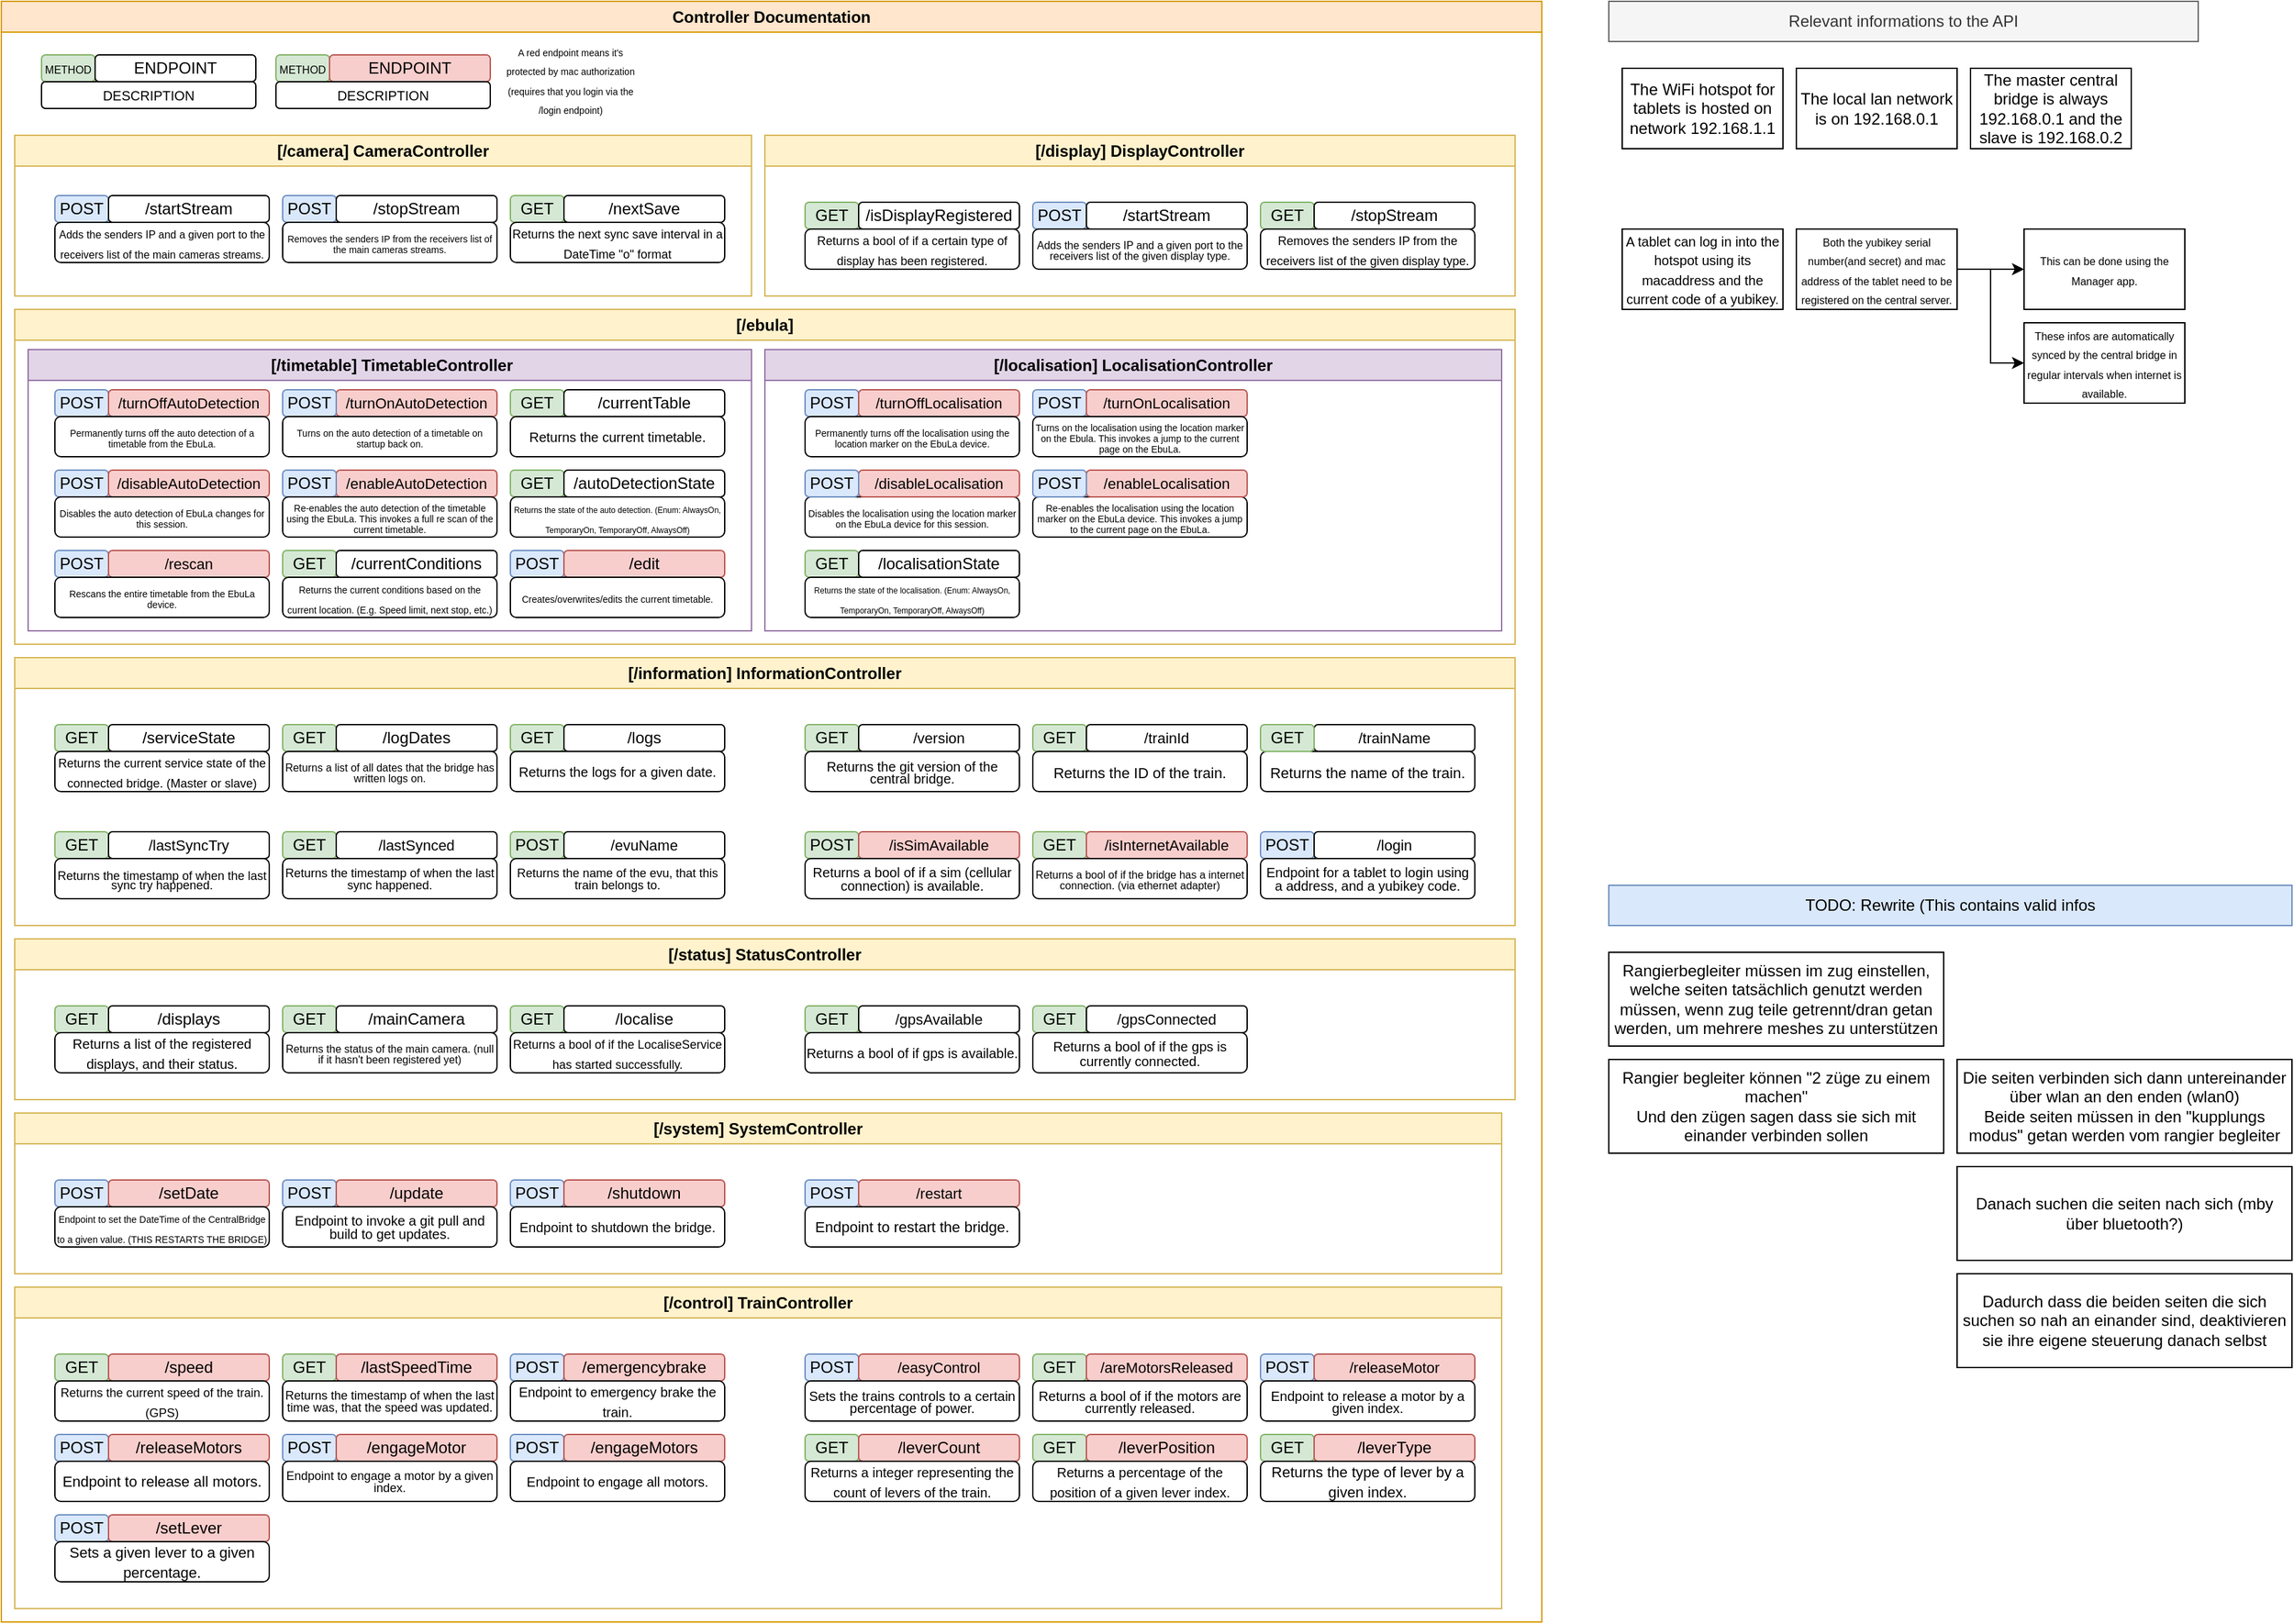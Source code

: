 <mxfile version="26.2.2">
  <diagram name="Page-1" id="dq8juwHjYBTWb1SoAbBf">
    <mxGraphModel dx="2070" dy="2138" grid="1" gridSize="10" guides="1" tooltips="1" connect="1" arrows="1" fold="1" page="1" pageScale="1" pageWidth="1920" pageHeight="1200" math="0" shadow="0">
      <root>
        <mxCell id="0" />
        <mxCell id="1" parent="0" />
        <mxCell id="RrzdnQDn-9nG9QoV303n-27" value="Rangierbegleiter müssen im zug einstellen, welche seiten tatsächlich genutzt werden müssen, wenn zug teile getrennt/dran getan werden, um mehrere meshes zu unterstützen" style="rounded=0;whiteSpace=wrap;html=1;" parent="1" vertex="1">
          <mxGeometry x="1240" y="740" width="250" height="70" as="geometry" />
        </mxCell>
        <mxCell id="RrzdnQDn-9nG9QoV303n-28" value="Rangier begleiter können &quot;2 züge zu einem machen&quot;&lt;div&gt;Und den zügen sagen dass sie sich mit einander verbinden sollen&lt;/div&gt;" style="rounded=0;whiteSpace=wrap;html=1;" parent="1" vertex="1">
          <mxGeometry x="1240" y="820" width="250" height="70" as="geometry" />
        </mxCell>
        <mxCell id="RrzdnQDn-9nG9QoV303n-29" value="Die seiten verbinden sich dann untereinander über wlan an den enden (wlan0)&lt;br&gt;Beide seiten müssen in den &quot;kupplungs modus&quot; getan werden vom rangier begleiter" style="rounded=0;whiteSpace=wrap;html=1;" parent="1" vertex="1">
          <mxGeometry x="1500" y="820" width="250" height="70" as="geometry" />
        </mxCell>
        <mxCell id="fbIB9J7qFFFKaNbtSgQg-2" value="Danach suchen die seiten nach sich (mby über bluetooth?)" style="rounded=0;whiteSpace=wrap;html=1;" parent="1" vertex="1">
          <mxGeometry x="1500" y="900" width="250" height="70" as="geometry" />
        </mxCell>
        <mxCell id="fbIB9J7qFFFKaNbtSgQg-3" value="Dadurch dass die beiden seiten die sich suchen so nah an einander sind, deaktivieren sie ihre eigene steuerung danach selbst" style="rounded=0;whiteSpace=wrap;html=1;" parent="1" vertex="1">
          <mxGeometry x="1500" y="980" width="250" height="70" as="geometry" />
        </mxCell>
        <mxCell id="YDuEinJ2u5WotXFXWLW8-75" value="Controller Documentation" style="swimlane;whiteSpace=wrap;html=1;fillColor=#ffe6cc;strokeColor=#d79b00;" parent="1" vertex="1">
          <mxGeometry x="40" y="30" width="1150" height="1210" as="geometry" />
        </mxCell>
        <mxCell id="RWCcXeoH5vesJ5peBKe--1" value="[/ebula]" style="swimlane;whiteSpace=wrap;html=1;fillColor=#fff2cc;strokeColor=#d6b656;" parent="YDuEinJ2u5WotXFXWLW8-75" vertex="1">
          <mxGeometry x="10" y="230" width="1120" height="250" as="geometry" />
        </mxCell>
        <mxCell id="Ne8ycDVbChtWaP-0-2xK-1" value="&amp;nbsp;[/timetable] TimetableController" style="swimlane;whiteSpace=wrap;html=1;fillColor=#e1d5e7;strokeColor=#9673a6;" vertex="1" parent="RWCcXeoH5vesJ5peBKe--1">
          <mxGeometry x="10" y="30" width="540" height="210" as="geometry" />
        </mxCell>
        <mxCell id="RWCcXeoH5vesJ5peBKe--43" value="&lt;font style=&quot;font-size: 11px;&quot;&gt;/turnOnAutoDetection&lt;/font&gt;" style="rounded=1;whiteSpace=wrap;html=1;fillColor=#f8cecc;strokeColor=#b85450;" parent="Ne8ycDVbChtWaP-0-2xK-1" vertex="1">
          <mxGeometry x="230" y="30" width="120" height="20" as="geometry" />
        </mxCell>
        <mxCell id="RWCcXeoH5vesJ5peBKe--42" value="POST" style="rounded=1;whiteSpace=wrap;html=1;fillColor=#dae8fc;strokeColor=#6c8ebf;" parent="Ne8ycDVbChtWaP-0-2xK-1" vertex="1">
          <mxGeometry x="190" y="30" width="40" height="20" as="geometry" />
        </mxCell>
        <mxCell id="RWCcXeoH5vesJ5peBKe--44" value="&lt;div style=&quot;line-height: 50%;&quot;&gt;&lt;p&gt;&lt;span style=&quot;font-size: 7px;&quot;&gt;Turns on the auto detection of a timetable on startup back on.&lt;/span&gt;&lt;/p&gt;&lt;/div&gt;" style="rounded=1;whiteSpace=wrap;html=1;" parent="Ne8ycDVbChtWaP-0-2xK-1" vertex="1">
          <mxGeometry x="190" y="50" width="160" height="30" as="geometry" />
        </mxCell>
        <mxCell id="RWCcXeoH5vesJ5peBKe--21" value="POST" style="rounded=1;whiteSpace=wrap;html=1;fillColor=#dae8fc;strokeColor=#6c8ebf;" parent="Ne8ycDVbChtWaP-0-2xK-1" vertex="1">
          <mxGeometry x="20" y="90" width="40" height="20" as="geometry" />
        </mxCell>
        <mxCell id="RWCcXeoH5vesJ5peBKe--22" value="&lt;font style=&quot;font-size: 11px;&quot;&gt;/disableAutoDetection&lt;/font&gt;" style="rounded=1;whiteSpace=wrap;html=1;fillColor=#f8cecc;strokeColor=#b85450;" parent="Ne8ycDVbChtWaP-0-2xK-1" vertex="1">
          <mxGeometry x="60" y="90" width="120" height="20" as="geometry" />
        </mxCell>
        <mxCell id="RWCcXeoH5vesJ5peBKe--23" value="&lt;div style=&quot;line-height: 50%;&quot;&gt;&lt;p&gt;&lt;span style=&quot;font-size: 7px;&quot;&gt;Disables the auto detection of EbuLa changes for this session.&lt;/span&gt;&lt;/p&gt;&lt;/div&gt;" style="rounded=1;whiteSpace=wrap;html=1;" parent="Ne8ycDVbChtWaP-0-2xK-1" vertex="1">
          <mxGeometry x="20" y="110" width="160" height="30" as="geometry" />
        </mxCell>
        <mxCell id="RWCcXeoH5vesJ5peBKe--39" value="POST" style="rounded=1;whiteSpace=wrap;html=1;fillColor=#dae8fc;strokeColor=#6c8ebf;" parent="Ne8ycDVbChtWaP-0-2xK-1" vertex="1">
          <mxGeometry x="20" y="150" width="40" height="20" as="geometry" />
        </mxCell>
        <mxCell id="RWCcXeoH5vesJ5peBKe--40" value="&lt;font style=&quot;font-size: 11px;&quot;&gt;/rescan&lt;/font&gt;" style="rounded=1;whiteSpace=wrap;html=1;fillColor=#f8cecc;strokeColor=#b85450;" parent="Ne8ycDVbChtWaP-0-2xK-1" vertex="1">
          <mxGeometry x="60" y="150" width="120" height="20" as="geometry" />
        </mxCell>
        <mxCell id="RWCcXeoH5vesJ5peBKe--41" value="&lt;div style=&quot;line-height: 50%;&quot;&gt;&lt;p&gt;&lt;span style=&quot;font-size: 7px;&quot;&gt;Rescans the entire timetable from the EbuLa device.&lt;/span&gt;&lt;/p&gt;&lt;/div&gt;" style="rounded=1;whiteSpace=wrap;html=1;" parent="Ne8ycDVbChtWaP-0-2xK-1" vertex="1">
          <mxGeometry x="20" y="170" width="160" height="30" as="geometry" />
        </mxCell>
        <mxCell id="RWCcXeoH5vesJ5peBKe--18" value="GET" style="rounded=1;whiteSpace=wrap;html=1;fillColor=#d5e8d4;strokeColor=#82b366;" parent="Ne8ycDVbChtWaP-0-2xK-1" vertex="1">
          <mxGeometry x="190" y="150" width="40" height="20" as="geometry" />
        </mxCell>
        <mxCell id="RWCcXeoH5vesJ5peBKe--19" value="/currentConditions" style="rounded=1;whiteSpace=wrap;html=1;" parent="Ne8ycDVbChtWaP-0-2xK-1" vertex="1">
          <mxGeometry x="230" y="150" width="120" height="20" as="geometry" />
        </mxCell>
        <mxCell id="RWCcXeoH5vesJ5peBKe--20" value="&lt;font style=&quot;line-height: 70%; font-size: 7px;&quot;&gt;Returns the current conditions based on the current location. (E.g. Speed limit, next stop, etc.)&lt;/font&gt;" style="rounded=1;whiteSpace=wrap;html=1;" parent="Ne8ycDVbChtWaP-0-2xK-1" vertex="1">
          <mxGeometry x="190" y="170" width="160" height="30" as="geometry" />
        </mxCell>
        <mxCell id="RWCcXeoH5vesJ5peBKe--34" value="&lt;font style=&quot;font-size: 11px;&quot;&gt;/enableAutoDetection&lt;/font&gt;" style="rounded=1;whiteSpace=wrap;html=1;fillColor=#f8cecc;strokeColor=#b85450;" parent="Ne8ycDVbChtWaP-0-2xK-1" vertex="1">
          <mxGeometry x="230" y="90" width="120" height="20" as="geometry" />
        </mxCell>
        <mxCell id="RWCcXeoH5vesJ5peBKe--33" value="POST" style="rounded=1;whiteSpace=wrap;html=1;fillColor=#dae8fc;strokeColor=#6c8ebf;" parent="Ne8ycDVbChtWaP-0-2xK-1" vertex="1">
          <mxGeometry x="190" y="90" width="40" height="20" as="geometry" />
        </mxCell>
        <mxCell id="RWCcXeoH5vesJ5peBKe--35" value="&lt;div style=&quot;line-height: 50%;&quot;&gt;&lt;p&gt;&lt;span style=&quot;font-size: 7px;&quot;&gt;Re-enables the auto detection of the timetable using the EbuLa. This invokes a full re scan of the current timetable.&lt;/span&gt;&lt;/p&gt;&lt;/div&gt;" style="rounded=1;whiteSpace=wrap;html=1;" parent="Ne8ycDVbChtWaP-0-2xK-1" vertex="1">
          <mxGeometry x="190" y="110" width="160" height="30" as="geometry" />
        </mxCell>
        <mxCell id="RWCcXeoH5vesJ5peBKe--15" value="POST" style="rounded=1;whiteSpace=wrap;html=1;fillColor=#dae8fc;strokeColor=#6c8ebf;" parent="Ne8ycDVbChtWaP-0-2xK-1" vertex="1">
          <mxGeometry x="360" y="150" width="40" height="20" as="geometry" />
        </mxCell>
        <mxCell id="RWCcXeoH5vesJ5peBKe--16" value="/edit" style="rounded=1;whiteSpace=wrap;html=1;fillColor=#f8cecc;strokeColor=#b85450;" parent="Ne8ycDVbChtWaP-0-2xK-1" vertex="1">
          <mxGeometry x="400" y="150" width="120" height="20" as="geometry" />
        </mxCell>
        <mxCell id="RWCcXeoH5vesJ5peBKe--17" value="&lt;div style=&quot;line-height: 50%;&quot;&gt;&lt;p&gt;&lt;font style=&quot;font-size: 7px;&quot;&gt;&lt;font style=&quot;&quot;&gt;Creates/overwrites/edits the&amp;nbsp;&lt;/font&gt;&lt;span style=&quot;background-color: transparent; color: light-dark(rgb(0, 0, 0), rgb(255, 255, 255));&quot;&gt;current timetable.&lt;/span&gt;&lt;/font&gt;&lt;/p&gt;&lt;/div&gt;" style="rounded=1;whiteSpace=wrap;html=1;" parent="Ne8ycDVbChtWaP-0-2xK-1" vertex="1">
          <mxGeometry x="360" y="170" width="160" height="30" as="geometry" />
        </mxCell>
        <mxCell id="RWCcXeoH5vesJ5peBKe--27" value="POST" style="rounded=1;whiteSpace=wrap;html=1;fillColor=#dae8fc;strokeColor=#6c8ebf;" parent="Ne8ycDVbChtWaP-0-2xK-1" vertex="1">
          <mxGeometry x="20" y="30" width="40" height="20" as="geometry" />
        </mxCell>
        <mxCell id="RWCcXeoH5vesJ5peBKe--28" value="&lt;font style=&quot;font-size: 11px;&quot;&gt;/turnOffAutoDetection&lt;/font&gt;" style="rounded=1;whiteSpace=wrap;html=1;fillColor=#f8cecc;strokeColor=#b85450;" parent="Ne8ycDVbChtWaP-0-2xK-1" vertex="1">
          <mxGeometry x="60" y="30" width="120" height="20" as="geometry" />
        </mxCell>
        <mxCell id="RWCcXeoH5vesJ5peBKe--29" value="&lt;div style=&quot;line-height: 50%;&quot;&gt;&lt;p&gt;&lt;span style=&quot;font-size: 7px;&quot;&gt;Permanently turns off the auto detection of a timetable from the EbuLa.&lt;/span&gt;&lt;/p&gt;&lt;/div&gt;" style="rounded=1;whiteSpace=wrap;html=1;" parent="Ne8ycDVbChtWaP-0-2xK-1" vertex="1">
          <mxGeometry x="20" y="50" width="160" height="30" as="geometry" />
        </mxCell>
        <mxCell id="9KYoRv8-Hd3a2lFf2xgW-4" value="GET" style="rounded=1;whiteSpace=wrap;html=1;fillColor=#d5e8d4;strokeColor=#82b366;" parent="Ne8ycDVbChtWaP-0-2xK-1" vertex="1">
          <mxGeometry x="360" y="90" width="40" height="20" as="geometry" />
        </mxCell>
        <mxCell id="9KYoRv8-Hd3a2lFf2xgW-5" value="/autoDetectionState" style="rounded=1;whiteSpace=wrap;html=1;" parent="Ne8ycDVbChtWaP-0-2xK-1" vertex="1">
          <mxGeometry x="400" y="90" width="120" height="20" as="geometry" />
        </mxCell>
        <mxCell id="9KYoRv8-Hd3a2lFf2xgW-6" value="&lt;font style=&quot;font-size: 6px; line-height: 0%;&quot;&gt;Returns the state of the auto detection. (Enum: AlwaysOn, TemporaryOn, TemporaryOff, AlwaysOff)&lt;/font&gt;" style="rounded=1;whiteSpace=wrap;html=1;" parent="Ne8ycDVbChtWaP-0-2xK-1" vertex="1">
          <mxGeometry x="360" y="110" width="160" height="30" as="geometry" />
        </mxCell>
        <mxCell id="RWCcXeoH5vesJ5peBKe--8" value="GET" style="rounded=1;whiteSpace=wrap;html=1;fillColor=#d5e8d4;strokeColor=#82b366;" parent="Ne8ycDVbChtWaP-0-2xK-1" vertex="1">
          <mxGeometry x="360" y="30" width="40" height="20" as="geometry" />
        </mxCell>
        <mxCell id="RWCcXeoH5vesJ5peBKe--10" value="/currentTable" style="rounded=1;whiteSpace=wrap;html=1;" parent="Ne8ycDVbChtWaP-0-2xK-1" vertex="1">
          <mxGeometry x="400" y="30" width="120" height="20" as="geometry" />
        </mxCell>
        <mxCell id="RWCcXeoH5vesJ5peBKe--11" value="&lt;font style=&quot;font-size: 10px;&quot;&gt;Returns the current timetable.&lt;/font&gt;" style="rounded=1;whiteSpace=wrap;html=1;" parent="Ne8ycDVbChtWaP-0-2xK-1" vertex="1">
          <mxGeometry x="360" y="50" width="160" height="30" as="geometry" />
        </mxCell>
        <mxCell id="Ne8ycDVbChtWaP-0-2xK-3" value="[/localisation] LocalisationController" style="swimlane;whiteSpace=wrap;html=1;fillColor=#e1d5e7;strokeColor=#9673a6;" vertex="1" parent="RWCcXeoH5vesJ5peBKe--1">
          <mxGeometry x="560" y="30" width="550" height="210" as="geometry" />
        </mxCell>
        <mxCell id="RWCcXeoH5vesJ5peBKe--38" value="&lt;div style=&quot;line-height: 50%;&quot;&gt;&lt;p&gt;&lt;span style=&quot;font-size: 7px;&quot;&gt;Re-enables the localisation using the location marker on the EbuLa device. This invokes a jump to the current page on the EbuLa.&lt;/span&gt;&lt;/p&gt;&lt;/div&gt;" style="rounded=1;whiteSpace=wrap;html=1;" parent="Ne8ycDVbChtWaP-0-2xK-3" vertex="1">
          <mxGeometry x="200" y="110" width="160" height="30" as="geometry" />
        </mxCell>
        <mxCell id="RWCcXeoH5vesJ5peBKe--37" value="&lt;font style=&quot;font-size: 11px;&quot;&gt;/enableLocalisation&lt;/font&gt;" style="rounded=1;whiteSpace=wrap;html=1;fillColor=#f8cecc;strokeColor=#b85450;" parent="Ne8ycDVbChtWaP-0-2xK-3" vertex="1">
          <mxGeometry x="240" y="90" width="120" height="20" as="geometry" />
        </mxCell>
        <mxCell id="RWCcXeoH5vesJ5peBKe--36" value="POST" style="rounded=1;whiteSpace=wrap;html=1;fillColor=#dae8fc;strokeColor=#6c8ebf;" parent="Ne8ycDVbChtWaP-0-2xK-3" vertex="1">
          <mxGeometry x="200" y="90" width="40" height="20" as="geometry" />
        </mxCell>
        <mxCell id="RWCcXeoH5vesJ5peBKe--30" value="POST" style="rounded=1;whiteSpace=wrap;html=1;fillColor=#dae8fc;strokeColor=#6c8ebf;" parent="Ne8ycDVbChtWaP-0-2xK-3" vertex="1">
          <mxGeometry x="30" y="30" width="40" height="20" as="geometry" />
        </mxCell>
        <mxCell id="RWCcXeoH5vesJ5peBKe--31" value="&lt;font style=&quot;font-size: 11px;&quot;&gt;/turnOffLocalisation&lt;/font&gt;" style="rounded=1;whiteSpace=wrap;html=1;fillColor=#f8cecc;strokeColor=#b85450;" parent="Ne8ycDVbChtWaP-0-2xK-3" vertex="1">
          <mxGeometry x="70" y="30" width="120" height="20" as="geometry" />
        </mxCell>
        <mxCell id="RWCcXeoH5vesJ5peBKe--32" value="&lt;div style=&quot;line-height: 50%;&quot;&gt;&lt;p&gt;&lt;span style=&quot;font-size: 7px;&quot;&gt;Permanently turns off the localisation using the location marker on the EbuLa device.&lt;/span&gt;&lt;/p&gt;&lt;/div&gt;" style="rounded=1;whiteSpace=wrap;html=1;" parent="Ne8ycDVbChtWaP-0-2xK-3" vertex="1">
          <mxGeometry x="30" y="50" width="160" height="30" as="geometry" />
        </mxCell>
        <mxCell id="RWCcXeoH5vesJ5peBKe--45" value="POST" style="rounded=1;whiteSpace=wrap;html=1;fillColor=#dae8fc;strokeColor=#6c8ebf;" parent="Ne8ycDVbChtWaP-0-2xK-3" vertex="1">
          <mxGeometry x="200" y="30" width="40" height="20" as="geometry" />
        </mxCell>
        <mxCell id="RWCcXeoH5vesJ5peBKe--46" value="&lt;font style=&quot;font-size: 11px;&quot;&gt;/turnOnLocalisation&lt;/font&gt;" style="rounded=1;whiteSpace=wrap;html=1;fillColor=#f8cecc;strokeColor=#b85450;" parent="Ne8ycDVbChtWaP-0-2xK-3" vertex="1">
          <mxGeometry x="240" y="30" width="120" height="20" as="geometry" />
        </mxCell>
        <mxCell id="RWCcXeoH5vesJ5peBKe--47" value="&lt;div style=&quot;line-height: 50%;&quot;&gt;&lt;p&gt;&lt;span style=&quot;font-size: 7px;&quot;&gt;Turns on the localisation using the location marker on the Ebula. This invokes a jump to the current page on the EbuLa.&lt;/span&gt;&lt;/p&gt;&lt;/div&gt;" style="rounded=1;whiteSpace=wrap;html=1;" parent="Ne8ycDVbChtWaP-0-2xK-3" vertex="1">
          <mxGeometry x="200" y="50" width="160" height="30" as="geometry" />
        </mxCell>
        <mxCell id="RWCcXeoH5vesJ5peBKe--26" value="&lt;div style=&quot;line-height: 50%;&quot;&gt;&lt;p&gt;&lt;span style=&quot;font-size: 7px;&quot;&gt;Disables the localisation using the location marker on the EbuLa device for this session.&lt;/span&gt;&lt;/p&gt;&lt;/div&gt;" style="rounded=1;whiteSpace=wrap;html=1;" parent="Ne8ycDVbChtWaP-0-2xK-3" vertex="1">
          <mxGeometry x="30" y="110" width="160" height="30" as="geometry" />
        </mxCell>
        <mxCell id="RWCcXeoH5vesJ5peBKe--25" value="&lt;font style=&quot;font-size: 11px;&quot;&gt;/disableLocalisation&lt;/font&gt;" style="rounded=1;whiteSpace=wrap;html=1;fillColor=#f8cecc;strokeColor=#b85450;" parent="Ne8ycDVbChtWaP-0-2xK-3" vertex="1">
          <mxGeometry x="70" y="90" width="120" height="20" as="geometry" />
        </mxCell>
        <mxCell id="RWCcXeoH5vesJ5peBKe--24" value="POST" style="rounded=1;whiteSpace=wrap;html=1;fillColor=#dae8fc;strokeColor=#6c8ebf;" parent="Ne8ycDVbChtWaP-0-2xK-3" vertex="1">
          <mxGeometry x="30" y="90" width="40" height="20" as="geometry" />
        </mxCell>
        <mxCell id="9KYoRv8-Hd3a2lFf2xgW-1" value="GET" style="rounded=1;whiteSpace=wrap;html=1;fillColor=#d5e8d4;strokeColor=#82b366;" parent="Ne8ycDVbChtWaP-0-2xK-3" vertex="1">
          <mxGeometry x="30" y="150" width="40" height="20" as="geometry" />
        </mxCell>
        <mxCell id="9KYoRv8-Hd3a2lFf2xgW-2" value="/localisationState" style="rounded=1;whiteSpace=wrap;html=1;" parent="Ne8ycDVbChtWaP-0-2xK-3" vertex="1">
          <mxGeometry x="70" y="150" width="120" height="20" as="geometry" />
        </mxCell>
        <mxCell id="9KYoRv8-Hd3a2lFf2xgW-3" value="&lt;font style=&quot;font-size: 6px; line-height: 0%;&quot;&gt;Returns the state of the localisation. (Enum: AlwaysOn, TemporaryOn, TemporaryOff, AlwaysOff)&lt;/font&gt;" style="rounded=1;whiteSpace=wrap;html=1;" parent="Ne8ycDVbChtWaP-0-2xK-3" vertex="1">
          <mxGeometry x="30" y="170" width="160" height="30" as="geometry" />
        </mxCell>
        <mxCell id="RWCcXeoH5vesJ5peBKe--12" value="&lt;font style=&quot;font-size: 8px;&quot;&gt;METHOD&lt;/font&gt;" style="rounded=1;whiteSpace=wrap;html=1;fillColor=#d5e8d4;strokeColor=#82b366;" parent="YDuEinJ2u5WotXFXWLW8-75" vertex="1">
          <mxGeometry x="30" y="40" width="40" height="20" as="geometry" />
        </mxCell>
        <mxCell id="RWCcXeoH5vesJ5peBKe--13" value="ENDPOINT" style="rounded=1;whiteSpace=wrap;html=1;" parent="YDuEinJ2u5WotXFXWLW8-75" vertex="1">
          <mxGeometry x="70" y="40" width="120" height="20" as="geometry" />
        </mxCell>
        <mxCell id="RWCcXeoH5vesJ5peBKe--14" value="&lt;font style=&quot;font-size: 10px;&quot;&gt;DESCRIPTION&lt;/font&gt;" style="rounded=1;whiteSpace=wrap;html=1;" parent="YDuEinJ2u5WotXFXWLW8-75" vertex="1">
          <mxGeometry x="30" y="60" width="160" height="20" as="geometry" />
        </mxCell>
        <mxCell id="YDuEinJ2u5WotXFXWLW8-1" value="[/camera] CameraController" style="swimlane;whiteSpace=wrap;html=1;fillColor=#fff2cc;strokeColor=#d6b656;" parent="YDuEinJ2u5WotXFXWLW8-75" vertex="1">
          <mxGeometry x="10" y="100" width="550" height="120" as="geometry" />
        </mxCell>
        <mxCell id="YDuEinJ2u5WotXFXWLW8-2" value="POST" style="rounded=1;whiteSpace=wrap;html=1;fillColor=#dae8fc;strokeColor=#6c8ebf;" parent="YDuEinJ2u5WotXFXWLW8-1" vertex="1">
          <mxGeometry x="30" y="45" width="40" height="20" as="geometry" />
        </mxCell>
        <mxCell id="YDuEinJ2u5WotXFXWLW8-3" value="/startStream" style="rounded=1;whiteSpace=wrap;html=1;" parent="YDuEinJ2u5WotXFXWLW8-1" vertex="1">
          <mxGeometry x="70" y="45" width="120" height="20" as="geometry" />
        </mxCell>
        <mxCell id="YDuEinJ2u5WotXFXWLW8-4" value="&lt;font style=&quot;line-height: 70%; font-size: 8px;&quot;&gt;Adds the senders IP and a given port to the receivers list of the main cameras streams.&lt;/font&gt;" style="rounded=1;whiteSpace=wrap;html=1;" parent="YDuEinJ2u5WotXFXWLW8-1" vertex="1">
          <mxGeometry x="30" y="65" width="160" height="30" as="geometry" />
        </mxCell>
        <mxCell id="YDuEinJ2u5WotXFXWLW8-5" value="POST" style="rounded=1;whiteSpace=wrap;html=1;fillColor=#dae8fc;strokeColor=#6c8ebf;" parent="YDuEinJ2u5WotXFXWLW8-1" vertex="1">
          <mxGeometry x="200" y="45" width="40" height="20" as="geometry" />
        </mxCell>
        <mxCell id="YDuEinJ2u5WotXFXWLW8-6" value="/stopStream" style="rounded=1;whiteSpace=wrap;html=1;" parent="YDuEinJ2u5WotXFXWLW8-1" vertex="1">
          <mxGeometry x="240" y="45" width="120" height="20" as="geometry" />
        </mxCell>
        <mxCell id="YDuEinJ2u5WotXFXWLW8-7" value="&lt;div style=&quot;line-height: 50%;&quot;&gt;&lt;p&gt;&lt;span style=&quot;font-size: 7px;&quot;&gt;Removes the senders IP from the receivers list of the main cameras streams.&lt;/span&gt;&lt;/p&gt;&lt;/div&gt;" style="rounded=1;whiteSpace=wrap;html=1;" parent="YDuEinJ2u5WotXFXWLW8-1" vertex="1">
          <mxGeometry x="200" y="65" width="160" height="30" as="geometry" />
        </mxCell>
        <mxCell id="YDuEinJ2u5WotXFXWLW8-8" value="GET" style="rounded=1;whiteSpace=wrap;html=1;fillColor=#d5e8d4;strokeColor=#82b366;" parent="YDuEinJ2u5WotXFXWLW8-1" vertex="1">
          <mxGeometry x="370" y="45" width="40" height="20" as="geometry" />
        </mxCell>
        <mxCell id="YDuEinJ2u5WotXFXWLW8-9" value="/nextSave" style="rounded=1;whiteSpace=wrap;html=1;" parent="YDuEinJ2u5WotXFXWLW8-1" vertex="1">
          <mxGeometry x="410" y="45" width="120" height="20" as="geometry" />
        </mxCell>
        <mxCell id="YDuEinJ2u5WotXFXWLW8-10" value="&lt;font style=&quot;line-height: 70%; font-size: 9px;&quot;&gt;Returns the next sync save interval in a DateTime &quot;o&quot; format&lt;/font&gt;" style="rounded=1;whiteSpace=wrap;html=1;" parent="YDuEinJ2u5WotXFXWLW8-1" vertex="1">
          <mxGeometry x="370" y="65" width="160" height="30" as="geometry" />
        </mxCell>
        <mxCell id="YDuEinJ2u5WotXFXWLW8-38" value="[/display] DisplayController" style="swimlane;whiteSpace=wrap;html=1;fillColor=#fff2cc;strokeColor=#d6b656;" parent="YDuEinJ2u5WotXFXWLW8-75" vertex="1">
          <mxGeometry x="570" y="100" width="560" height="120" as="geometry" />
        </mxCell>
        <mxCell id="YDuEinJ2u5WotXFXWLW8-39" value="GET" style="rounded=1;whiteSpace=wrap;html=1;fillColor=#d5e8d4;strokeColor=#82b366;" parent="YDuEinJ2u5WotXFXWLW8-38" vertex="1">
          <mxGeometry x="30" y="50" width="40" height="20" as="geometry" />
        </mxCell>
        <mxCell id="YDuEinJ2u5WotXFXWLW8-40" value="/isDisplayRegistered" style="rounded=1;whiteSpace=wrap;html=1;" parent="YDuEinJ2u5WotXFXWLW8-38" vertex="1">
          <mxGeometry x="70" y="50" width="120" height="20" as="geometry" />
        </mxCell>
        <mxCell id="YDuEinJ2u5WotXFXWLW8-41" value="&lt;font style=&quot;font-size: 9px;&quot;&gt;Returns a bool of if a certain type of display has been registered.&lt;/font&gt;" style="rounded=1;whiteSpace=wrap;html=1;" parent="YDuEinJ2u5WotXFXWLW8-38" vertex="1">
          <mxGeometry x="30" y="70" width="160" height="30" as="geometry" />
        </mxCell>
        <mxCell id="YDuEinJ2u5WotXFXWLW8-42" value="POST" style="rounded=1;whiteSpace=wrap;html=1;fillColor=#dae8fc;strokeColor=#6c8ebf;" parent="YDuEinJ2u5WotXFXWLW8-38" vertex="1">
          <mxGeometry x="200" y="50" width="40" height="20" as="geometry" />
        </mxCell>
        <mxCell id="YDuEinJ2u5WotXFXWLW8-43" value="/startStream" style="rounded=1;whiteSpace=wrap;html=1;" parent="YDuEinJ2u5WotXFXWLW8-38" vertex="1">
          <mxGeometry x="240" y="50" width="120" height="20" as="geometry" />
        </mxCell>
        <mxCell id="YDuEinJ2u5WotXFXWLW8-44" value="&lt;div style=&quot;line-height: 50%;&quot;&gt;&lt;p&gt;&lt;font style=&quot;font-size: 8px;&quot;&gt;Adds the senders IP and a given port to the receivers list of the given display type.&lt;/font&gt;&lt;/p&gt;&lt;/div&gt;" style="rounded=1;whiteSpace=wrap;html=1;" parent="YDuEinJ2u5WotXFXWLW8-38" vertex="1">
          <mxGeometry x="200" y="70" width="160" height="30" as="geometry" />
        </mxCell>
        <mxCell id="YDuEinJ2u5WotXFXWLW8-45" value="GET" style="rounded=1;whiteSpace=wrap;html=1;fillColor=#d5e8d4;strokeColor=#82b366;" parent="YDuEinJ2u5WotXFXWLW8-38" vertex="1">
          <mxGeometry x="370" y="50" width="40" height="20" as="geometry" />
        </mxCell>
        <mxCell id="YDuEinJ2u5WotXFXWLW8-46" value="/stopStream" style="rounded=1;whiteSpace=wrap;html=1;" parent="YDuEinJ2u5WotXFXWLW8-38" vertex="1">
          <mxGeometry x="410" y="50" width="120" height="20" as="geometry" />
        </mxCell>
        <mxCell id="YDuEinJ2u5WotXFXWLW8-47" value="&lt;font style=&quot;line-height: 70%; font-size: 9px;&quot;&gt;Removes the senders IP from the receivers list of the given display type.&lt;/font&gt;" style="rounded=1;whiteSpace=wrap;html=1;" parent="YDuEinJ2u5WotXFXWLW8-38" vertex="1">
          <mxGeometry x="370" y="70" width="160" height="30" as="geometry" />
        </mxCell>
        <mxCell id="YDuEinJ2u5WotXFXWLW8-76" value="[/information] InformationController" style="swimlane;whiteSpace=wrap;html=1;fillColor=#fff2cc;strokeColor=#d6b656;" parent="YDuEinJ2u5WotXFXWLW8-75" vertex="1">
          <mxGeometry x="10" y="490" width="1120" height="200" as="geometry" />
        </mxCell>
        <mxCell id="YDuEinJ2u5WotXFXWLW8-77" value="GET" style="rounded=1;whiteSpace=wrap;html=1;fillColor=#d5e8d4;strokeColor=#82b366;" parent="YDuEinJ2u5WotXFXWLW8-76" vertex="1">
          <mxGeometry x="30" y="50" width="40" height="20" as="geometry" />
        </mxCell>
        <mxCell id="YDuEinJ2u5WotXFXWLW8-78" value="/serviceState" style="rounded=1;whiteSpace=wrap;html=1;" parent="YDuEinJ2u5WotXFXWLW8-76" vertex="1">
          <mxGeometry x="70" y="50" width="120" height="20" as="geometry" />
        </mxCell>
        <mxCell id="YDuEinJ2u5WotXFXWLW8-79" value="&lt;font style=&quot;font-size: 9px;&quot;&gt;Returns the current service state of the connected bridge. (Master or slave)&lt;/font&gt;" style="rounded=1;whiteSpace=wrap;html=1;" parent="YDuEinJ2u5WotXFXWLW8-76" vertex="1">
          <mxGeometry x="30" y="70" width="160" height="30" as="geometry" />
        </mxCell>
        <mxCell id="YDuEinJ2u5WotXFXWLW8-80" value="GET" style="rounded=1;whiteSpace=wrap;html=1;fillColor=#d5e8d4;strokeColor=#82b366;" parent="YDuEinJ2u5WotXFXWLW8-76" vertex="1">
          <mxGeometry x="200" y="50" width="40" height="20" as="geometry" />
        </mxCell>
        <mxCell id="YDuEinJ2u5WotXFXWLW8-81" value="/logDates" style="rounded=1;whiteSpace=wrap;html=1;" parent="YDuEinJ2u5WotXFXWLW8-76" vertex="1">
          <mxGeometry x="240" y="50" width="120" height="20" as="geometry" />
        </mxCell>
        <mxCell id="YDuEinJ2u5WotXFXWLW8-82" value="&lt;div style=&quot;line-height: 50%;&quot;&gt;&lt;p&gt;&lt;font style=&quot;font-size: 8px;&quot;&gt;Returns a list of all dates that the bridge has written logs on.&lt;/font&gt;&lt;/p&gt;&lt;/div&gt;" style="rounded=1;whiteSpace=wrap;html=1;" parent="YDuEinJ2u5WotXFXWLW8-76" vertex="1">
          <mxGeometry x="200" y="70" width="160" height="30" as="geometry" />
        </mxCell>
        <mxCell id="YDuEinJ2u5WotXFXWLW8-83" value="GET" style="rounded=1;whiteSpace=wrap;html=1;fillColor=#d5e8d4;strokeColor=#82b366;" parent="YDuEinJ2u5WotXFXWLW8-76" vertex="1">
          <mxGeometry x="370" y="50" width="40" height="20" as="geometry" />
        </mxCell>
        <mxCell id="YDuEinJ2u5WotXFXWLW8-84" value="/logs" style="rounded=1;whiteSpace=wrap;html=1;" parent="YDuEinJ2u5WotXFXWLW8-76" vertex="1">
          <mxGeometry x="410" y="50" width="120" height="20" as="geometry" />
        </mxCell>
        <mxCell id="YDuEinJ2u5WotXFXWLW8-85" value="&lt;font style=&quot;line-height: 70%; font-size: 10px;&quot;&gt;Returns the logs for a given date.&lt;/font&gt;" style="rounded=1;whiteSpace=wrap;html=1;" parent="YDuEinJ2u5WotXFXWLW8-76" vertex="1">
          <mxGeometry x="370" y="70" width="160" height="30" as="geometry" />
        </mxCell>
        <mxCell id="YDuEinJ2u5WotXFXWLW8-86" value="GET" style="rounded=1;whiteSpace=wrap;html=1;fillColor=#d5e8d4;strokeColor=#82b366;" parent="YDuEinJ2u5WotXFXWLW8-76" vertex="1">
          <mxGeometry x="760" y="50" width="40" height="20" as="geometry" />
        </mxCell>
        <mxCell id="YDuEinJ2u5WotXFXWLW8-87" value="&lt;font style=&quot;font-size: 11px;&quot;&gt;/trainId&lt;/font&gt;" style="rounded=1;whiteSpace=wrap;html=1;" parent="YDuEinJ2u5WotXFXWLW8-76" vertex="1">
          <mxGeometry x="800" y="50" width="120" height="20" as="geometry" />
        </mxCell>
        <mxCell id="YDuEinJ2u5WotXFXWLW8-88" value="&lt;div style=&quot;line-height: 50%;&quot;&gt;&lt;p&gt;&lt;font style=&quot;font-size: 11px;&quot;&gt;Returns the ID of the train.&lt;/font&gt;&lt;/p&gt;&lt;/div&gt;" style="rounded=1;whiteSpace=wrap;html=1;" parent="YDuEinJ2u5WotXFXWLW8-76" vertex="1">
          <mxGeometry x="760" y="70" width="160" height="30" as="geometry" />
        </mxCell>
        <mxCell id="YDuEinJ2u5WotXFXWLW8-89" value="&lt;div style=&quot;line-height: 50%;&quot;&gt;&lt;p&gt;&lt;font style=&quot;font-size: 11px;&quot;&gt;Returns the name of the train.&lt;/font&gt;&lt;/p&gt;&lt;/div&gt;" style="rounded=1;whiteSpace=wrap;html=1;" parent="YDuEinJ2u5WotXFXWLW8-76" vertex="1">
          <mxGeometry x="930" y="70" width="160" height="30" as="geometry" />
        </mxCell>
        <mxCell id="YDuEinJ2u5WotXFXWLW8-90" value="&lt;font style=&quot;font-size: 11px;&quot;&gt;/trainName&lt;/font&gt;" style="rounded=1;whiteSpace=wrap;html=1;" parent="YDuEinJ2u5WotXFXWLW8-76" vertex="1">
          <mxGeometry x="970" y="50" width="120" height="20" as="geometry" />
        </mxCell>
        <mxCell id="YDuEinJ2u5WotXFXWLW8-91" value="GET" style="rounded=1;whiteSpace=wrap;html=1;fillColor=#d5e8d4;strokeColor=#82b366;" parent="YDuEinJ2u5WotXFXWLW8-76" vertex="1">
          <mxGeometry x="930" y="50" width="40" height="20" as="geometry" />
        </mxCell>
        <mxCell id="YDuEinJ2u5WotXFXWLW8-92" value="GET" style="rounded=1;whiteSpace=wrap;html=1;fillColor=#d5e8d4;strokeColor=#82b366;" parent="YDuEinJ2u5WotXFXWLW8-76" vertex="1">
          <mxGeometry x="30" y="130" width="40" height="20" as="geometry" />
        </mxCell>
        <mxCell id="YDuEinJ2u5WotXFXWLW8-93" value="&lt;font style=&quot;font-size: 11px;&quot;&gt;/lastSyncTry&lt;/font&gt;" style="rounded=1;whiteSpace=wrap;html=1;" parent="YDuEinJ2u5WotXFXWLW8-76" vertex="1">
          <mxGeometry x="70" y="130" width="120" height="20" as="geometry" />
        </mxCell>
        <mxCell id="YDuEinJ2u5WotXFXWLW8-94" value="&lt;div style=&quot;line-height: 50%;&quot;&gt;&lt;p&gt;&lt;font style=&quot;font-size: 9px;&quot;&gt;Returns the timestamp of when the last sync try happened.&lt;/font&gt;&lt;/p&gt;&lt;/div&gt;" style="rounded=1;whiteSpace=wrap;html=1;" parent="YDuEinJ2u5WotXFXWLW8-76" vertex="1">
          <mxGeometry x="30" y="150" width="160" height="30" as="geometry" />
        </mxCell>
        <mxCell id="YDuEinJ2u5WotXFXWLW8-95" value="GET" style="rounded=1;whiteSpace=wrap;html=1;fillColor=#d5e8d4;strokeColor=#82b366;" parent="YDuEinJ2u5WotXFXWLW8-76" vertex="1">
          <mxGeometry x="200" y="130" width="40" height="20" as="geometry" />
        </mxCell>
        <mxCell id="YDuEinJ2u5WotXFXWLW8-96" value="&lt;font style=&quot;font-size: 11px;&quot;&gt;/lastSynced&lt;/font&gt;" style="rounded=1;whiteSpace=wrap;html=1;" parent="YDuEinJ2u5WotXFXWLW8-76" vertex="1">
          <mxGeometry x="240" y="130" width="120" height="20" as="geometry" />
        </mxCell>
        <mxCell id="YDuEinJ2u5WotXFXWLW8-97" value="&lt;div style=&quot;line-height: 50%;&quot;&gt;&lt;p&gt;&lt;font style=&quot;font-size: 9px; line-height: 100%;&quot;&gt;Returns the timestamp of when the last sync happened.&lt;/font&gt;&lt;/p&gt;&lt;/div&gt;" style="rounded=1;whiteSpace=wrap;html=1;" parent="YDuEinJ2u5WotXFXWLW8-76" vertex="1">
          <mxGeometry x="200" y="150" width="160" height="30" as="geometry" />
        </mxCell>
        <mxCell id="YDuEinJ2u5WotXFXWLW8-98" value="POST" style="rounded=1;whiteSpace=wrap;html=1;fillColor=#d5e8d4;strokeColor=#82b366;" parent="YDuEinJ2u5WotXFXWLW8-76" vertex="1">
          <mxGeometry x="370" y="130" width="40" height="20" as="geometry" />
        </mxCell>
        <mxCell id="YDuEinJ2u5WotXFXWLW8-99" value="&lt;font style=&quot;font-size: 11px;&quot;&gt;/evuName&lt;/font&gt;" style="rounded=1;whiteSpace=wrap;html=1;" parent="YDuEinJ2u5WotXFXWLW8-76" vertex="1">
          <mxGeometry x="410" y="130" width="120" height="20" as="geometry" />
        </mxCell>
        <mxCell id="YDuEinJ2u5WotXFXWLW8-100" value="&lt;div style=&quot;line-height: 50%;&quot;&gt;&lt;p&gt;&lt;font style=&quot;font-size: 9px; line-height: 90%;&quot;&gt;Returns the name of the evu, that this train belongs to.&lt;/font&gt;&lt;/p&gt;&lt;/div&gt;" style="rounded=1;whiteSpace=wrap;html=1;" parent="YDuEinJ2u5WotXFXWLW8-76" vertex="1">
          <mxGeometry x="370" y="150" width="160" height="30" as="geometry" />
        </mxCell>
        <mxCell id="YDuEinJ2u5WotXFXWLW8-101" value="POST" style="rounded=1;whiteSpace=wrap;html=1;fillColor=#d5e8d4;strokeColor=#82b366;" parent="YDuEinJ2u5WotXFXWLW8-76" vertex="1">
          <mxGeometry x="590" y="130" width="40" height="20" as="geometry" />
        </mxCell>
        <mxCell id="YDuEinJ2u5WotXFXWLW8-102" value="&lt;font style=&quot;font-size: 11px;&quot;&gt;/isSimAvailable&lt;/font&gt;" style="rounded=1;whiteSpace=wrap;html=1;fillColor=#f8cecc;strokeColor=#b85450;" parent="YDuEinJ2u5WotXFXWLW8-76" vertex="1">
          <mxGeometry x="630" y="130" width="120" height="20" as="geometry" />
        </mxCell>
        <mxCell id="YDuEinJ2u5WotXFXWLW8-103" value="&lt;div style=&quot;line-height: 50%;&quot;&gt;&lt;p&gt;&lt;font style=&quot;font-size: 10px; line-height: 100%;&quot;&gt;Returns a bool of if a sim (cellular connection) is available.&lt;/font&gt;&lt;/p&gt;&lt;/div&gt;" style="rounded=1;whiteSpace=wrap;html=1;" parent="YDuEinJ2u5WotXFXWLW8-76" vertex="1">
          <mxGeometry x="590" y="150" width="160" height="30" as="geometry" />
        </mxCell>
        <mxCell id="YDuEinJ2u5WotXFXWLW8-104" value="GET" style="rounded=1;whiteSpace=wrap;html=1;fillColor=#d5e8d4;strokeColor=#82b366;" parent="YDuEinJ2u5WotXFXWLW8-76" vertex="1">
          <mxGeometry x="590" y="50" width="40" height="20" as="geometry" />
        </mxCell>
        <mxCell id="YDuEinJ2u5WotXFXWLW8-105" value="&lt;span style=&quot;font-size: 11px;&quot;&gt;/version&lt;/span&gt;" style="rounded=1;whiteSpace=wrap;html=1;" parent="YDuEinJ2u5WotXFXWLW8-76" vertex="1">
          <mxGeometry x="630" y="50" width="120" height="20" as="geometry" />
        </mxCell>
        <mxCell id="YDuEinJ2u5WotXFXWLW8-106" value="&lt;div style=&quot;line-height: 50%;&quot;&gt;&lt;p&gt;&lt;font style=&quot;font-size: 10px; line-height: 90%;&quot;&gt;Returns the git version of the central bridge.&lt;/font&gt;&lt;/p&gt;&lt;/div&gt;" style="rounded=1;whiteSpace=wrap;html=1;" parent="YDuEinJ2u5WotXFXWLW8-76" vertex="1">
          <mxGeometry x="590" y="70" width="160" height="30" as="geometry" />
        </mxCell>
        <mxCell id="YDuEinJ2u5WotXFXWLW8-107" value="GET" style="rounded=1;whiteSpace=wrap;html=1;fillColor=#d5e8d4;strokeColor=#82b366;" parent="YDuEinJ2u5WotXFXWLW8-76" vertex="1">
          <mxGeometry x="760" y="130" width="40" height="20" as="geometry" />
        </mxCell>
        <mxCell id="YDuEinJ2u5WotXFXWLW8-108" value="&lt;font style=&quot;font-size: 11px;&quot;&gt;/isInternetAvailable&lt;/font&gt;" style="rounded=1;whiteSpace=wrap;html=1;fillColor=#f8cecc;strokeColor=#b85450;" parent="YDuEinJ2u5WotXFXWLW8-76" vertex="1">
          <mxGeometry x="800" y="130" width="120" height="20" as="geometry" />
        </mxCell>
        <mxCell id="YDuEinJ2u5WotXFXWLW8-109" value="&lt;div style=&quot;line-height: 50%;&quot;&gt;&lt;p&gt;&lt;font style=&quot;font-size: 8px;&quot;&gt;Returns a bool of if the bridge has a internet connection. (via ethernet adapter)&lt;/font&gt;&lt;/p&gt;&lt;/div&gt;" style="rounded=1;whiteSpace=wrap;html=1;" parent="YDuEinJ2u5WotXFXWLW8-76" vertex="1">
          <mxGeometry x="760" y="150" width="160" height="30" as="geometry" />
        </mxCell>
        <mxCell id="YDuEinJ2u5WotXFXWLW8-168" value="POST" style="rounded=1;whiteSpace=wrap;html=1;fillColor=#dae8fc;strokeColor=#6c8ebf;" parent="YDuEinJ2u5WotXFXWLW8-76" vertex="1">
          <mxGeometry x="930" y="130" width="40" height="20" as="geometry" />
        </mxCell>
        <mxCell id="YDuEinJ2u5WotXFXWLW8-169" value="&lt;font style=&quot;font-size: 11px;&quot;&gt;/login&lt;/font&gt;" style="rounded=1;whiteSpace=wrap;html=1;" parent="YDuEinJ2u5WotXFXWLW8-76" vertex="1">
          <mxGeometry x="970" y="130" width="120" height="20" as="geometry" />
        </mxCell>
        <mxCell id="YDuEinJ2u5WotXFXWLW8-170" value="&lt;div style=&quot;line-height: 50%;&quot;&gt;&lt;p&gt;&lt;font style=&quot;font-size: 10px; line-height: 100%;&quot;&gt;Endpoint for a tablet to login using a address, and a yubikey code.&lt;/font&gt;&lt;/p&gt;&lt;/div&gt;" style="rounded=1;whiteSpace=wrap;html=1;" parent="YDuEinJ2u5WotXFXWLW8-76" vertex="1">
          <mxGeometry x="930" y="150" width="160" height="30" as="geometry" />
        </mxCell>
        <mxCell id="YDuEinJ2u5WotXFXWLW8-113" value="[/status] StatusController" style="swimlane;whiteSpace=wrap;html=1;fillColor=#fff2cc;strokeColor=#d6b656;" parent="YDuEinJ2u5WotXFXWLW8-75" vertex="1">
          <mxGeometry x="10" y="700" width="1120" height="120" as="geometry" />
        </mxCell>
        <mxCell id="YDuEinJ2u5WotXFXWLW8-114" value="GET" style="rounded=1;whiteSpace=wrap;html=1;fillColor=#d5e8d4;strokeColor=#82b366;" parent="YDuEinJ2u5WotXFXWLW8-113" vertex="1">
          <mxGeometry x="30" y="50" width="40" height="20" as="geometry" />
        </mxCell>
        <mxCell id="YDuEinJ2u5WotXFXWLW8-115" value="/displays" style="rounded=1;whiteSpace=wrap;html=1;" parent="YDuEinJ2u5WotXFXWLW8-113" vertex="1">
          <mxGeometry x="70" y="50" width="120" height="20" as="geometry" />
        </mxCell>
        <mxCell id="YDuEinJ2u5WotXFXWLW8-116" value="&lt;font style=&quot;font-size: 10px;&quot;&gt;Returns a list of the registered displays, and their status.&lt;/font&gt;" style="rounded=1;whiteSpace=wrap;html=1;" parent="YDuEinJ2u5WotXFXWLW8-113" vertex="1">
          <mxGeometry x="30" y="70" width="160" height="30" as="geometry" />
        </mxCell>
        <mxCell id="YDuEinJ2u5WotXFXWLW8-117" value="GET" style="rounded=1;whiteSpace=wrap;html=1;fillColor=#d5e8d4;strokeColor=#82b366;" parent="YDuEinJ2u5WotXFXWLW8-113" vertex="1">
          <mxGeometry x="200" y="50" width="40" height="20" as="geometry" />
        </mxCell>
        <mxCell id="YDuEinJ2u5WotXFXWLW8-118" value="/mainCamera" style="rounded=1;whiteSpace=wrap;html=1;" parent="YDuEinJ2u5WotXFXWLW8-113" vertex="1">
          <mxGeometry x="240" y="50" width="120" height="20" as="geometry" />
        </mxCell>
        <mxCell id="YDuEinJ2u5WotXFXWLW8-119" value="&lt;div style=&quot;line-height: 50%;&quot;&gt;&lt;p&gt;&lt;span style=&quot;font-size: 8px;&quot;&gt;Returns the status of the main camera. (null if it hasn&#39;t been registered yet)&lt;/span&gt;&lt;/p&gt;&lt;/div&gt;" style="rounded=1;whiteSpace=wrap;html=1;" parent="YDuEinJ2u5WotXFXWLW8-113" vertex="1">
          <mxGeometry x="200" y="70" width="160" height="30" as="geometry" />
        </mxCell>
        <mxCell id="YDuEinJ2u5WotXFXWLW8-120" value="GET" style="rounded=1;whiteSpace=wrap;html=1;fillColor=#d5e8d4;strokeColor=#82b366;" parent="YDuEinJ2u5WotXFXWLW8-113" vertex="1">
          <mxGeometry x="370" y="50" width="40" height="20" as="geometry" />
        </mxCell>
        <mxCell id="YDuEinJ2u5WotXFXWLW8-121" value="/localise" style="rounded=1;whiteSpace=wrap;html=1;" parent="YDuEinJ2u5WotXFXWLW8-113" vertex="1">
          <mxGeometry x="410" y="50" width="120" height="20" as="geometry" />
        </mxCell>
        <mxCell id="YDuEinJ2u5WotXFXWLW8-122" value="&lt;font style=&quot;line-height: 70%; font-size: 9px;&quot;&gt;Returns a bool of if the LocaliseService has started successfully.&lt;/font&gt;" style="rounded=1;whiteSpace=wrap;html=1;" parent="YDuEinJ2u5WotXFXWLW8-113" vertex="1">
          <mxGeometry x="370" y="70" width="160" height="30" as="geometry" />
        </mxCell>
        <mxCell id="YDuEinJ2u5WotXFXWLW8-123" value="GET" style="rounded=1;whiteSpace=wrap;html=1;fillColor=#d5e8d4;strokeColor=#82b366;" parent="YDuEinJ2u5WotXFXWLW8-113" vertex="1">
          <mxGeometry x="760" y="50" width="40" height="20" as="geometry" />
        </mxCell>
        <mxCell id="YDuEinJ2u5WotXFXWLW8-124" value="&lt;font style=&quot;font-size: 11px;&quot;&gt;/gpsConnected&lt;/font&gt;" style="rounded=1;whiteSpace=wrap;html=1;" parent="YDuEinJ2u5WotXFXWLW8-113" vertex="1">
          <mxGeometry x="800" y="50" width="120" height="20" as="geometry" />
        </mxCell>
        <mxCell id="YDuEinJ2u5WotXFXWLW8-125" value="&lt;div style=&quot;line-height: 50%;&quot;&gt;&lt;p&gt;&lt;font style=&quot;font-size: 10px; line-height: 110%;&quot;&gt;Returns a bool of if the gps is currently connected.&lt;/font&gt;&lt;/p&gt;&lt;/div&gt;" style="rounded=1;whiteSpace=wrap;html=1;" parent="YDuEinJ2u5WotXFXWLW8-113" vertex="1">
          <mxGeometry x="760" y="70" width="160" height="30" as="geometry" />
        </mxCell>
        <mxCell id="YDuEinJ2u5WotXFXWLW8-141" value="GET" style="rounded=1;whiteSpace=wrap;html=1;fillColor=#d5e8d4;strokeColor=#82b366;" parent="YDuEinJ2u5WotXFXWLW8-113" vertex="1">
          <mxGeometry x="590" y="50" width="40" height="20" as="geometry" />
        </mxCell>
        <mxCell id="YDuEinJ2u5WotXFXWLW8-142" value="&lt;span style=&quot;font-size: 11px;&quot;&gt;/gpsAvailable&lt;/span&gt;" style="rounded=1;whiteSpace=wrap;html=1;" parent="YDuEinJ2u5WotXFXWLW8-113" vertex="1">
          <mxGeometry x="630" y="50" width="120" height="20" as="geometry" />
        </mxCell>
        <mxCell id="YDuEinJ2u5WotXFXWLW8-143" value="&lt;div style=&quot;line-height: 50%;&quot;&gt;&lt;p&gt;&lt;font style=&quot;font-size: 10px; line-height: 90%;&quot;&gt;Returns a bool of if gps is available.&lt;/font&gt;&lt;/p&gt;&lt;/div&gt;" style="rounded=1;whiteSpace=wrap;html=1;" parent="YDuEinJ2u5WotXFXWLW8-113" vertex="1">
          <mxGeometry x="590" y="70" width="160" height="30" as="geometry" />
        </mxCell>
        <mxCell id="YDuEinJ2u5WotXFXWLW8-147" value="[/system] SystemController" style="swimlane;whiteSpace=wrap;html=1;fillColor=#fff2cc;strokeColor=#d6b656;" parent="YDuEinJ2u5WotXFXWLW8-75" vertex="1">
          <mxGeometry x="10" y="830" width="1110" height="120" as="geometry" />
        </mxCell>
        <mxCell id="YDuEinJ2u5WotXFXWLW8-148" value="POST" style="rounded=1;whiteSpace=wrap;html=1;fillColor=#dae8fc;strokeColor=#6c8ebf;" parent="YDuEinJ2u5WotXFXWLW8-147" vertex="1">
          <mxGeometry x="30" y="50" width="40" height="20" as="geometry" />
        </mxCell>
        <mxCell id="YDuEinJ2u5WotXFXWLW8-149" value="/setDate" style="rounded=1;whiteSpace=wrap;html=1;fillColor=#f8cecc;strokeColor=#b85450;" parent="YDuEinJ2u5WotXFXWLW8-147" vertex="1">
          <mxGeometry x="70" y="50" width="120" height="20" as="geometry" />
        </mxCell>
        <mxCell id="YDuEinJ2u5WotXFXWLW8-150" value="&lt;font style=&quot;font-size: 7px;&quot;&gt;Endpoint to set the DateTime of the CentralBridge to a given value. (THIS RESTARTS THE BRIDGE)&lt;/font&gt;" style="rounded=1;whiteSpace=wrap;html=1;" parent="YDuEinJ2u5WotXFXWLW8-147" vertex="1">
          <mxGeometry x="30" y="70" width="160" height="30" as="geometry" />
        </mxCell>
        <mxCell id="YDuEinJ2u5WotXFXWLW8-151" value="POST" style="rounded=1;whiteSpace=wrap;html=1;fillColor=#dae8fc;strokeColor=#6c8ebf;" parent="YDuEinJ2u5WotXFXWLW8-147" vertex="1">
          <mxGeometry x="200" y="50" width="40" height="20" as="geometry" />
        </mxCell>
        <mxCell id="YDuEinJ2u5WotXFXWLW8-152" value="/update" style="rounded=1;whiteSpace=wrap;html=1;fillColor=#f8cecc;strokeColor=#b85450;" parent="YDuEinJ2u5WotXFXWLW8-147" vertex="1">
          <mxGeometry x="240" y="50" width="120" height="20" as="geometry" />
        </mxCell>
        <mxCell id="YDuEinJ2u5WotXFXWLW8-153" value="&lt;div style=&quot;line-height: 50%;&quot;&gt;&lt;p&gt;&lt;font style=&quot;font-size: 10px; line-height: 100%;&quot;&gt;Endpoint to invoke a git pull and build to get updates.&lt;/font&gt;&lt;/p&gt;&lt;/div&gt;" style="rounded=1;whiteSpace=wrap;html=1;" parent="YDuEinJ2u5WotXFXWLW8-147" vertex="1">
          <mxGeometry x="200" y="70" width="160" height="30" as="geometry" />
        </mxCell>
        <mxCell id="YDuEinJ2u5WotXFXWLW8-154" value="POST" style="rounded=1;whiteSpace=wrap;html=1;fillColor=#dae8fc;strokeColor=#6c8ebf;" parent="YDuEinJ2u5WotXFXWLW8-147" vertex="1">
          <mxGeometry x="370" y="50" width="40" height="20" as="geometry" />
        </mxCell>
        <mxCell id="YDuEinJ2u5WotXFXWLW8-155" value="/shutdown" style="rounded=1;whiteSpace=wrap;html=1;fillColor=#f8cecc;strokeColor=#b85450;" parent="YDuEinJ2u5WotXFXWLW8-147" vertex="1">
          <mxGeometry x="410" y="50" width="120" height="20" as="geometry" />
        </mxCell>
        <mxCell id="YDuEinJ2u5WotXFXWLW8-156" value="&lt;font style=&quot;line-height: 70%; font-size: 10px;&quot;&gt;Endpoint to shutdown the bridge.&lt;/font&gt;" style="rounded=1;whiteSpace=wrap;html=1;" parent="YDuEinJ2u5WotXFXWLW8-147" vertex="1">
          <mxGeometry x="370" y="70" width="160" height="30" as="geometry" />
        </mxCell>
        <mxCell id="YDuEinJ2u5WotXFXWLW8-160" value="POST" style="rounded=1;whiteSpace=wrap;html=1;fillColor=#dae8fc;strokeColor=#6c8ebf;" parent="YDuEinJ2u5WotXFXWLW8-147" vertex="1">
          <mxGeometry x="590" y="50" width="40" height="20" as="geometry" />
        </mxCell>
        <mxCell id="YDuEinJ2u5WotXFXWLW8-161" value="&lt;span style=&quot;font-size: 11px;&quot;&gt;/restart&lt;/span&gt;" style="rounded=1;whiteSpace=wrap;html=1;fillColor=#f8cecc;strokeColor=#b85450;" parent="YDuEinJ2u5WotXFXWLW8-147" vertex="1">
          <mxGeometry x="630" y="50" width="120" height="20" as="geometry" />
        </mxCell>
        <mxCell id="YDuEinJ2u5WotXFXWLW8-162" value="&lt;div style=&quot;line-height: 50%;&quot;&gt;&lt;p&gt;&lt;font style=&quot;line-height: 90%; font-size: 11px;&quot;&gt;Endpoint to restart the bridge.&lt;/font&gt;&lt;/p&gt;&lt;/div&gt;" style="rounded=1;whiteSpace=wrap;html=1;" parent="YDuEinJ2u5WotXFXWLW8-147" vertex="1">
          <mxGeometry x="590" y="70" width="160" height="30" as="geometry" />
        </mxCell>
        <mxCell id="YDuEinJ2u5WotXFXWLW8-163" value="&lt;font style=&quot;font-size: 8px;&quot;&gt;METHOD&lt;/font&gt;" style="rounded=1;whiteSpace=wrap;html=1;fillColor=#d5e8d4;strokeColor=#82b366;" parent="YDuEinJ2u5WotXFXWLW8-75" vertex="1">
          <mxGeometry x="205" y="40" width="40" height="20" as="geometry" />
        </mxCell>
        <mxCell id="YDuEinJ2u5WotXFXWLW8-164" value="ENDPOINT" style="rounded=1;whiteSpace=wrap;html=1;fillColor=#f8cecc;strokeColor=#b85450;" parent="YDuEinJ2u5WotXFXWLW8-75" vertex="1">
          <mxGeometry x="245" y="40" width="120" height="20" as="geometry" />
        </mxCell>
        <mxCell id="YDuEinJ2u5WotXFXWLW8-165" value="&lt;font style=&quot;font-size: 10px;&quot;&gt;DESCRIPTION&lt;/font&gt;" style="rounded=1;whiteSpace=wrap;html=1;" parent="YDuEinJ2u5WotXFXWLW8-75" vertex="1">
          <mxGeometry x="205" y="60" width="160" height="20" as="geometry" />
        </mxCell>
        <mxCell id="YDuEinJ2u5WotXFXWLW8-167" value="&lt;font style=&quot;font-size: 7px; line-height: 30%;&quot;&gt;A red endpoint means it&#39;s protected by mac authorization (requires that you login via the /login endpoint)&lt;/font&gt;" style="text;html=1;align=center;verticalAlign=middle;whiteSpace=wrap;rounded=0;" parent="YDuEinJ2u5WotXFXWLW8-75" vertex="1">
          <mxGeometry x="370" y="35" width="110" height="45" as="geometry" />
        </mxCell>
        <mxCell id="YDuEinJ2u5WotXFXWLW8-171" value="[/control] TrainController" style="swimlane;whiteSpace=wrap;html=1;fillColor=#fff2cc;strokeColor=#d6b656;" parent="YDuEinJ2u5WotXFXWLW8-75" vertex="1">
          <mxGeometry x="10" y="960" width="1110" height="240" as="geometry" />
        </mxCell>
        <mxCell id="YDuEinJ2u5WotXFXWLW8-172" value="GET" style="rounded=1;whiteSpace=wrap;html=1;fillColor=#d5e8d4;strokeColor=#82b366;" parent="YDuEinJ2u5WotXFXWLW8-171" vertex="1">
          <mxGeometry x="30" y="50" width="40" height="20" as="geometry" />
        </mxCell>
        <mxCell id="YDuEinJ2u5WotXFXWLW8-173" value="/speed" style="rounded=1;whiteSpace=wrap;html=1;fillColor=#f8cecc;strokeColor=#b85450;" parent="YDuEinJ2u5WotXFXWLW8-171" vertex="1">
          <mxGeometry x="70" y="50" width="120" height="20" as="geometry" />
        </mxCell>
        <mxCell id="YDuEinJ2u5WotXFXWLW8-174" value="&lt;font style=&quot;font-size: 9px;&quot;&gt;Returns the current speed of the train. (GPS)&lt;/font&gt;" style="rounded=1;whiteSpace=wrap;html=1;" parent="YDuEinJ2u5WotXFXWLW8-171" vertex="1">
          <mxGeometry x="30" y="70" width="160" height="30" as="geometry" />
        </mxCell>
        <mxCell id="YDuEinJ2u5WotXFXWLW8-175" value="GET" style="rounded=1;whiteSpace=wrap;html=1;fillColor=#d5e8d4;strokeColor=#82b366;" parent="YDuEinJ2u5WotXFXWLW8-171" vertex="1">
          <mxGeometry x="200" y="50" width="40" height="20" as="geometry" />
        </mxCell>
        <mxCell id="YDuEinJ2u5WotXFXWLW8-176" value="/lastSpeedTime" style="rounded=1;whiteSpace=wrap;html=1;fillColor=#f8cecc;strokeColor=#b85450;" parent="YDuEinJ2u5WotXFXWLW8-171" vertex="1">
          <mxGeometry x="240" y="50" width="120" height="20" as="geometry" />
        </mxCell>
        <mxCell id="YDuEinJ2u5WotXFXWLW8-177" value="&lt;div style=&quot;line-height: 50%;&quot;&gt;&lt;p&gt;&lt;font style=&quot;line-height: 100%; font-size: 9px;&quot;&gt;Returns the timestamp of when the last time was, that the speed was updated.&lt;/font&gt;&lt;/p&gt;&lt;/div&gt;" style="rounded=1;whiteSpace=wrap;html=1;" parent="YDuEinJ2u5WotXFXWLW8-171" vertex="1">
          <mxGeometry x="200" y="70" width="160" height="30" as="geometry" />
        </mxCell>
        <mxCell id="YDuEinJ2u5WotXFXWLW8-178" value="POST" style="rounded=1;whiteSpace=wrap;html=1;fillColor=#dae8fc;strokeColor=#6c8ebf;" parent="YDuEinJ2u5WotXFXWLW8-171" vertex="1">
          <mxGeometry x="370" y="50" width="40" height="20" as="geometry" />
        </mxCell>
        <mxCell id="YDuEinJ2u5WotXFXWLW8-179" value="/emergencybrake" style="rounded=1;whiteSpace=wrap;html=1;fillColor=#f8cecc;strokeColor=#b85450;" parent="YDuEinJ2u5WotXFXWLW8-171" vertex="1">
          <mxGeometry x="410" y="50" width="120" height="20" as="geometry" />
        </mxCell>
        <mxCell id="YDuEinJ2u5WotXFXWLW8-180" value="&lt;font style=&quot;line-height: 70%; font-size: 10px;&quot;&gt;Endpoint to emergency brake the train.&lt;/font&gt;" style="rounded=1;whiteSpace=wrap;html=1;" parent="YDuEinJ2u5WotXFXWLW8-171" vertex="1">
          <mxGeometry x="370" y="70" width="160" height="30" as="geometry" />
        </mxCell>
        <mxCell id="YDuEinJ2u5WotXFXWLW8-181" value="POST" style="rounded=1;whiteSpace=wrap;html=1;fillColor=#dae8fc;strokeColor=#6c8ebf;" parent="YDuEinJ2u5WotXFXWLW8-171" vertex="1">
          <mxGeometry x="590" y="50" width="40" height="20" as="geometry" />
        </mxCell>
        <mxCell id="YDuEinJ2u5WotXFXWLW8-182" value="&lt;span style=&quot;font-size: 11px;&quot;&gt;/easyControl&lt;/span&gt;" style="rounded=1;whiteSpace=wrap;html=1;fillColor=#f8cecc;strokeColor=#b85450;" parent="YDuEinJ2u5WotXFXWLW8-171" vertex="1">
          <mxGeometry x="630" y="50" width="120" height="20" as="geometry" />
        </mxCell>
        <mxCell id="YDuEinJ2u5WotXFXWLW8-183" value="&lt;div style=&quot;line-height: 50%;&quot;&gt;&lt;p&gt;&lt;font style=&quot;font-size: 10px; line-height: 90%;&quot;&gt;Sets the trains controls to a certain percentage of power.&lt;/font&gt;&lt;/p&gt;&lt;/div&gt;" style="rounded=1;whiteSpace=wrap;html=1;" parent="YDuEinJ2u5WotXFXWLW8-171" vertex="1">
          <mxGeometry x="590" y="70" width="160" height="30" as="geometry" />
        </mxCell>
        <mxCell id="YDuEinJ2u5WotXFXWLW8-184" value="GET" style="rounded=1;whiteSpace=wrap;html=1;fillColor=#d5e8d4;strokeColor=#82b366;" parent="YDuEinJ2u5WotXFXWLW8-171" vertex="1">
          <mxGeometry x="760" y="50" width="40" height="20" as="geometry" />
        </mxCell>
        <mxCell id="YDuEinJ2u5WotXFXWLW8-185" value="&lt;span style=&quot;font-size: 11px;&quot;&gt;/areMotorsReleased&lt;/span&gt;" style="rounded=1;whiteSpace=wrap;html=1;fillColor=#f8cecc;strokeColor=#b85450;" parent="YDuEinJ2u5WotXFXWLW8-171" vertex="1">
          <mxGeometry x="800" y="50" width="120" height="20" as="geometry" />
        </mxCell>
        <mxCell id="YDuEinJ2u5WotXFXWLW8-186" value="&lt;div style=&quot;line-height: 50%;&quot;&gt;&lt;p&gt;&lt;font style=&quot;font-size: 10px; line-height: 90%;&quot;&gt;Returns a bool of if the motors are currently released.&lt;/font&gt;&lt;/p&gt;&lt;/div&gt;" style="rounded=1;whiteSpace=wrap;html=1;" parent="YDuEinJ2u5WotXFXWLW8-171" vertex="1">
          <mxGeometry x="760" y="70" width="160" height="30" as="geometry" />
        </mxCell>
        <mxCell id="YDuEinJ2u5WotXFXWLW8-187" value="POST" style="rounded=1;whiteSpace=wrap;html=1;fillColor=#dae8fc;strokeColor=#6c8ebf;" parent="YDuEinJ2u5WotXFXWLW8-171" vertex="1">
          <mxGeometry x="930" y="50" width="40" height="20" as="geometry" />
        </mxCell>
        <mxCell id="YDuEinJ2u5WotXFXWLW8-188" value="&lt;span style=&quot;font-size: 11px;&quot;&gt;/releaseMotor&lt;/span&gt;" style="rounded=1;whiteSpace=wrap;html=1;fillColor=#f8cecc;strokeColor=#b85450;" parent="YDuEinJ2u5WotXFXWLW8-171" vertex="1">
          <mxGeometry x="970" y="50" width="120" height="20" as="geometry" />
        </mxCell>
        <mxCell id="YDuEinJ2u5WotXFXWLW8-189" value="&lt;div style=&quot;line-height: 50%;&quot;&gt;&lt;p&gt;&lt;font style=&quot;font-size: 10px; line-height: 90%;&quot;&gt;Endpoint to release a motor by a given index.&lt;/font&gt;&lt;/p&gt;&lt;/div&gt;" style="rounded=1;whiteSpace=wrap;html=1;" parent="YDuEinJ2u5WotXFXWLW8-171" vertex="1">
          <mxGeometry x="930" y="70" width="160" height="30" as="geometry" />
        </mxCell>
        <mxCell id="YDuEinJ2u5WotXFXWLW8-190" value="POST" style="rounded=1;whiteSpace=wrap;html=1;fillColor=#dae8fc;strokeColor=#6c8ebf;" parent="YDuEinJ2u5WotXFXWLW8-171" vertex="1">
          <mxGeometry x="30" y="110" width="40" height="20" as="geometry" />
        </mxCell>
        <mxCell id="YDuEinJ2u5WotXFXWLW8-191" value="/releaseMotors" style="rounded=1;whiteSpace=wrap;html=1;fillColor=#f8cecc;strokeColor=#b85450;" parent="YDuEinJ2u5WotXFXWLW8-171" vertex="1">
          <mxGeometry x="70" y="110" width="120" height="20" as="geometry" />
        </mxCell>
        <mxCell id="YDuEinJ2u5WotXFXWLW8-192" value="&lt;font style=&quot;font-size: 11px;&quot;&gt;Endpoint to release all motors.&lt;/font&gt;" style="rounded=1;whiteSpace=wrap;html=1;" parent="YDuEinJ2u5WotXFXWLW8-171" vertex="1">
          <mxGeometry x="30" y="130" width="160" height="30" as="geometry" />
        </mxCell>
        <mxCell id="YDuEinJ2u5WotXFXWLW8-193" value="POST" style="rounded=1;whiteSpace=wrap;html=1;fillColor=#dae8fc;strokeColor=#6c8ebf;" parent="YDuEinJ2u5WotXFXWLW8-171" vertex="1">
          <mxGeometry x="200" y="110" width="40" height="20" as="geometry" />
        </mxCell>
        <mxCell id="YDuEinJ2u5WotXFXWLW8-194" value="/engageMotor" style="rounded=1;whiteSpace=wrap;html=1;fillColor=#f8cecc;strokeColor=#b85450;" parent="YDuEinJ2u5WotXFXWLW8-171" vertex="1">
          <mxGeometry x="240" y="110" width="120" height="20" as="geometry" />
        </mxCell>
        <mxCell id="YDuEinJ2u5WotXFXWLW8-195" value="&lt;div style=&quot;line-height: 50%;&quot;&gt;&lt;p&gt;&lt;font style=&quot;line-height: 100%; font-size: 9px;&quot;&gt;Endpoint to engage a motor by a given index.&lt;/font&gt;&lt;/p&gt;&lt;/div&gt;" style="rounded=1;whiteSpace=wrap;html=1;" parent="YDuEinJ2u5WotXFXWLW8-171" vertex="1">
          <mxGeometry x="200" y="130" width="160" height="30" as="geometry" />
        </mxCell>
        <mxCell id="YDuEinJ2u5WotXFXWLW8-196" value="POST" style="rounded=1;whiteSpace=wrap;html=1;fillColor=#dae8fc;strokeColor=#6c8ebf;" parent="YDuEinJ2u5WotXFXWLW8-171" vertex="1">
          <mxGeometry x="370" y="110" width="40" height="20" as="geometry" />
        </mxCell>
        <mxCell id="YDuEinJ2u5WotXFXWLW8-197" value="/engageMotors" style="rounded=1;whiteSpace=wrap;html=1;fillColor=#f8cecc;strokeColor=#b85450;" parent="YDuEinJ2u5WotXFXWLW8-171" vertex="1">
          <mxGeometry x="410" y="110" width="120" height="20" as="geometry" />
        </mxCell>
        <mxCell id="YDuEinJ2u5WotXFXWLW8-198" value="&lt;font style=&quot;line-height: 70%; font-size: 10px;&quot;&gt;Endpoint to engage all motors.&lt;/font&gt;" style="rounded=1;whiteSpace=wrap;html=1;" parent="YDuEinJ2u5WotXFXWLW8-171" vertex="1">
          <mxGeometry x="370" y="130" width="160" height="30" as="geometry" />
        </mxCell>
        <mxCell id="YDuEinJ2u5WotXFXWLW8-199" value="GET" style="rounded=1;whiteSpace=wrap;html=1;fillColor=#d5e8d4;strokeColor=#82b366;" parent="YDuEinJ2u5WotXFXWLW8-171" vertex="1">
          <mxGeometry x="590" y="110" width="40" height="20" as="geometry" />
        </mxCell>
        <mxCell id="YDuEinJ2u5WotXFXWLW8-200" value="/leverCount" style="rounded=1;whiteSpace=wrap;html=1;fillColor=#f8cecc;strokeColor=#b85450;" parent="YDuEinJ2u5WotXFXWLW8-171" vertex="1">
          <mxGeometry x="630" y="110" width="120" height="20" as="geometry" />
        </mxCell>
        <mxCell id="YDuEinJ2u5WotXFXWLW8-201" value="&lt;font style=&quot;line-height: 70%; font-size: 10px;&quot;&gt;Returns a integer representing the count of levers of the train.&lt;/font&gt;" style="rounded=1;whiteSpace=wrap;html=1;" parent="YDuEinJ2u5WotXFXWLW8-171" vertex="1">
          <mxGeometry x="590" y="130" width="160" height="30" as="geometry" />
        </mxCell>
        <mxCell id="YDuEinJ2u5WotXFXWLW8-202" value="GET" style="rounded=1;whiteSpace=wrap;html=1;fillColor=#d5e8d4;strokeColor=#82b366;" parent="YDuEinJ2u5WotXFXWLW8-171" vertex="1">
          <mxGeometry x="760" y="110" width="40" height="20" as="geometry" />
        </mxCell>
        <mxCell id="YDuEinJ2u5WotXFXWLW8-203" value="/leverPosition" style="rounded=1;whiteSpace=wrap;html=1;fillColor=#f8cecc;strokeColor=#b85450;" parent="YDuEinJ2u5WotXFXWLW8-171" vertex="1">
          <mxGeometry x="800" y="110" width="120" height="20" as="geometry" />
        </mxCell>
        <mxCell id="YDuEinJ2u5WotXFXWLW8-204" value="&lt;font style=&quot;line-height: 70%; font-size: 10px;&quot;&gt;Returns a percentage of the position of a given lever index.&lt;/font&gt;" style="rounded=1;whiteSpace=wrap;html=1;" parent="YDuEinJ2u5WotXFXWLW8-171" vertex="1">
          <mxGeometry x="760" y="130" width="160" height="30" as="geometry" />
        </mxCell>
        <mxCell id="YDuEinJ2u5WotXFXWLW8-205" value="GET" style="rounded=1;whiteSpace=wrap;html=1;fillColor=#d5e8d4;strokeColor=#82b366;" parent="YDuEinJ2u5WotXFXWLW8-171" vertex="1">
          <mxGeometry x="930" y="110" width="40" height="20" as="geometry" />
        </mxCell>
        <mxCell id="YDuEinJ2u5WotXFXWLW8-206" value="/leverType" style="rounded=1;whiteSpace=wrap;html=1;fillColor=#f8cecc;strokeColor=#b85450;" parent="YDuEinJ2u5WotXFXWLW8-171" vertex="1">
          <mxGeometry x="970" y="110" width="120" height="20" as="geometry" />
        </mxCell>
        <mxCell id="YDuEinJ2u5WotXFXWLW8-207" value="&lt;font style=&quot;line-height: 70%; font-size: 11px;&quot;&gt;Returns the type of lever by a given index.&lt;/font&gt;" style="rounded=1;whiteSpace=wrap;html=1;" parent="YDuEinJ2u5WotXFXWLW8-171" vertex="1">
          <mxGeometry x="930" y="130" width="160" height="30" as="geometry" />
        </mxCell>
        <mxCell id="YDuEinJ2u5WotXFXWLW8-216" value="POST" style="rounded=1;whiteSpace=wrap;html=1;fillColor=#dae8fc;strokeColor=#6c8ebf;" parent="YDuEinJ2u5WotXFXWLW8-171" vertex="1">
          <mxGeometry x="30" y="170" width="40" height="20" as="geometry" />
        </mxCell>
        <mxCell id="YDuEinJ2u5WotXFXWLW8-217" value="/setLever" style="rounded=1;whiteSpace=wrap;html=1;fillColor=#f8cecc;strokeColor=#b85450;" parent="YDuEinJ2u5WotXFXWLW8-171" vertex="1">
          <mxGeometry x="70" y="170" width="120" height="20" as="geometry" />
        </mxCell>
        <mxCell id="YDuEinJ2u5WotXFXWLW8-218" value="&lt;font style=&quot;font-size: 11px;&quot;&gt;Sets a given lever to a given percentage.&lt;/font&gt;" style="rounded=1;whiteSpace=wrap;html=1;" parent="YDuEinJ2u5WotXFXWLW8-171" vertex="1">
          <mxGeometry x="30" y="190" width="160" height="30" as="geometry" />
        </mxCell>
        <mxCell id="YDuEinJ2u5WotXFXWLW8-219" value="The WiFi hotspot for tablets is hosted on network 192.168.1.1" style="rounded=0;whiteSpace=wrap;html=1;" parent="1" vertex="1">
          <mxGeometry x="1250" y="80" width="120" height="60" as="geometry" />
        </mxCell>
        <mxCell id="YDuEinJ2u5WotXFXWLW8-220" value="The local lan network is on 192.168.0.1" style="rounded=0;whiteSpace=wrap;html=1;" parent="1" vertex="1">
          <mxGeometry x="1380" y="80" width="120" height="60" as="geometry" />
        </mxCell>
        <mxCell id="YDuEinJ2u5WotXFXWLW8-221" value="The master central bridge is always 192.168.0.1 and the slave is 192.168.0.2" style="rounded=0;whiteSpace=wrap;html=1;" parent="1" vertex="1">
          <mxGeometry x="1510" y="80" width="120" height="60" as="geometry" />
        </mxCell>
        <mxCell id="YDuEinJ2u5WotXFXWLW8-222" value="&lt;font style=&quot;line-height: 100%; font-size: 10px;&quot;&gt;A tablet can log in into the hotspot using its macaddress and the current code of a yubikey.&lt;/font&gt;" style="rounded=0;whiteSpace=wrap;html=1;" parent="1" vertex="1">
          <mxGeometry x="1250" y="200" width="120" height="60" as="geometry" />
        </mxCell>
        <mxCell id="YDuEinJ2u5WotXFXWLW8-226" style="edgeStyle=orthogonalEdgeStyle;rounded=0;orthogonalLoop=1;jettySize=auto;html=1;entryX=0;entryY=0.5;entryDx=0;entryDy=0;" parent="1" source="YDuEinJ2u5WotXFXWLW8-223" target="YDuEinJ2u5WotXFXWLW8-225" edge="1">
          <mxGeometry relative="1" as="geometry" />
        </mxCell>
        <mxCell id="YDuEinJ2u5WotXFXWLW8-227" style="edgeStyle=orthogonalEdgeStyle;rounded=0;orthogonalLoop=1;jettySize=auto;html=1;entryX=0;entryY=0.5;entryDx=0;entryDy=0;" parent="1" source="YDuEinJ2u5WotXFXWLW8-223" target="YDuEinJ2u5WotXFXWLW8-224" edge="1">
          <mxGeometry relative="1" as="geometry" />
        </mxCell>
        <mxCell id="YDuEinJ2u5WotXFXWLW8-223" value="&lt;font style=&quot;line-height: 80%; font-size: 8px;&quot;&gt;Both the yubikey serial number(and secret) and mac address of the tablet need to be registered on the central server.&lt;/font&gt;" style="rounded=0;whiteSpace=wrap;html=1;" parent="1" vertex="1">
          <mxGeometry x="1380" y="200" width="120" height="60" as="geometry" />
        </mxCell>
        <mxCell id="YDuEinJ2u5WotXFXWLW8-224" value="&lt;font style=&quot;line-height: 80%; font-size: 8px;&quot;&gt;This can be done using the Manager app.&lt;/font&gt;" style="rounded=0;whiteSpace=wrap;html=1;" parent="1" vertex="1">
          <mxGeometry x="1550" y="200" width="120" height="60" as="geometry" />
        </mxCell>
        <mxCell id="YDuEinJ2u5WotXFXWLW8-225" value="&lt;font style=&quot;line-height: 80%; font-size: 8px;&quot;&gt;These infos are automatically synced by the central bridge in regular intervals when internet is available.&lt;/font&gt;" style="rounded=0;whiteSpace=wrap;html=1;" parent="1" vertex="1">
          <mxGeometry x="1550" y="270" width="120" height="60" as="geometry" />
        </mxCell>
        <mxCell id="YDuEinJ2u5WotXFXWLW8-228" value="TODO: Rewrite (This contains valid infos" style="text;html=1;align=center;verticalAlign=middle;whiteSpace=wrap;rounded=0;fillColor=#dae8fc;strokeColor=#6c8ebf;" parent="1" vertex="1">
          <mxGeometry x="1240" y="690" width="510" height="30" as="geometry" />
        </mxCell>
        <mxCell id="YDuEinJ2u5WotXFXWLW8-230" value="Relevant informations to the API" style="text;html=1;align=center;verticalAlign=middle;whiteSpace=wrap;rounded=0;fillColor=#f5f5f5;fontColor=#333333;strokeColor=#666666;" parent="1" vertex="1">
          <mxGeometry x="1240" y="30" width="440" height="30" as="geometry" />
        </mxCell>
      </root>
    </mxGraphModel>
  </diagram>
</mxfile>
